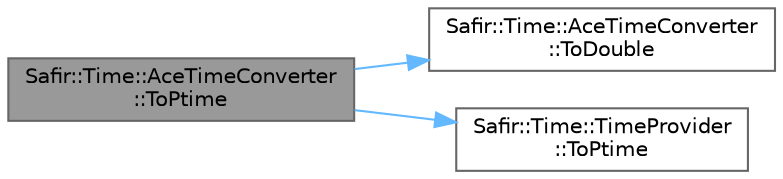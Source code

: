 digraph "Safir::Time::AceTimeConverter::ToPtime"
{
 // LATEX_PDF_SIZE
  bgcolor="transparent";
  edge [fontname=Helvetica,fontsize=10,labelfontname=Helvetica,labelfontsize=10];
  node [fontname=Helvetica,fontsize=10,shape=box,height=0.2,width=0.4];
  rankdir="LR";
  Node1 [label="Safir::Time::AceTimeConverter\l::ToPtime",height=0.2,width=0.4,color="gray40", fillcolor="grey60", style="filled", fontcolor="black",tooltip="Get specified ACE time in boost::posix_time::ptime representation."];
  Node1 -> Node2 [color="steelblue1",style="solid"];
  Node2 [label="Safir::Time::AceTimeConverter\l::ToDouble",height=0.2,width=0.4,color="grey40", fillcolor="white", style="filled",URL="$a01635.html#a366088babfd1d6c537c8554462404366",tooltip="Convert specified ACE time to a Double."];
  Node1 -> Node3 [color="steelblue1",style="solid"];
  Node3 [label="Safir::Time::TimeProvider\l::ToPtime",height=0.2,width=0.4,color="grey40", fillcolor="white", style="filled",URL="$a01639.html#a0bb6cf2ecb4f51f17c67bbf31d4c2b92",tooltip="Get specified UTC time in boost::posix_time::ptime representation."];
}
